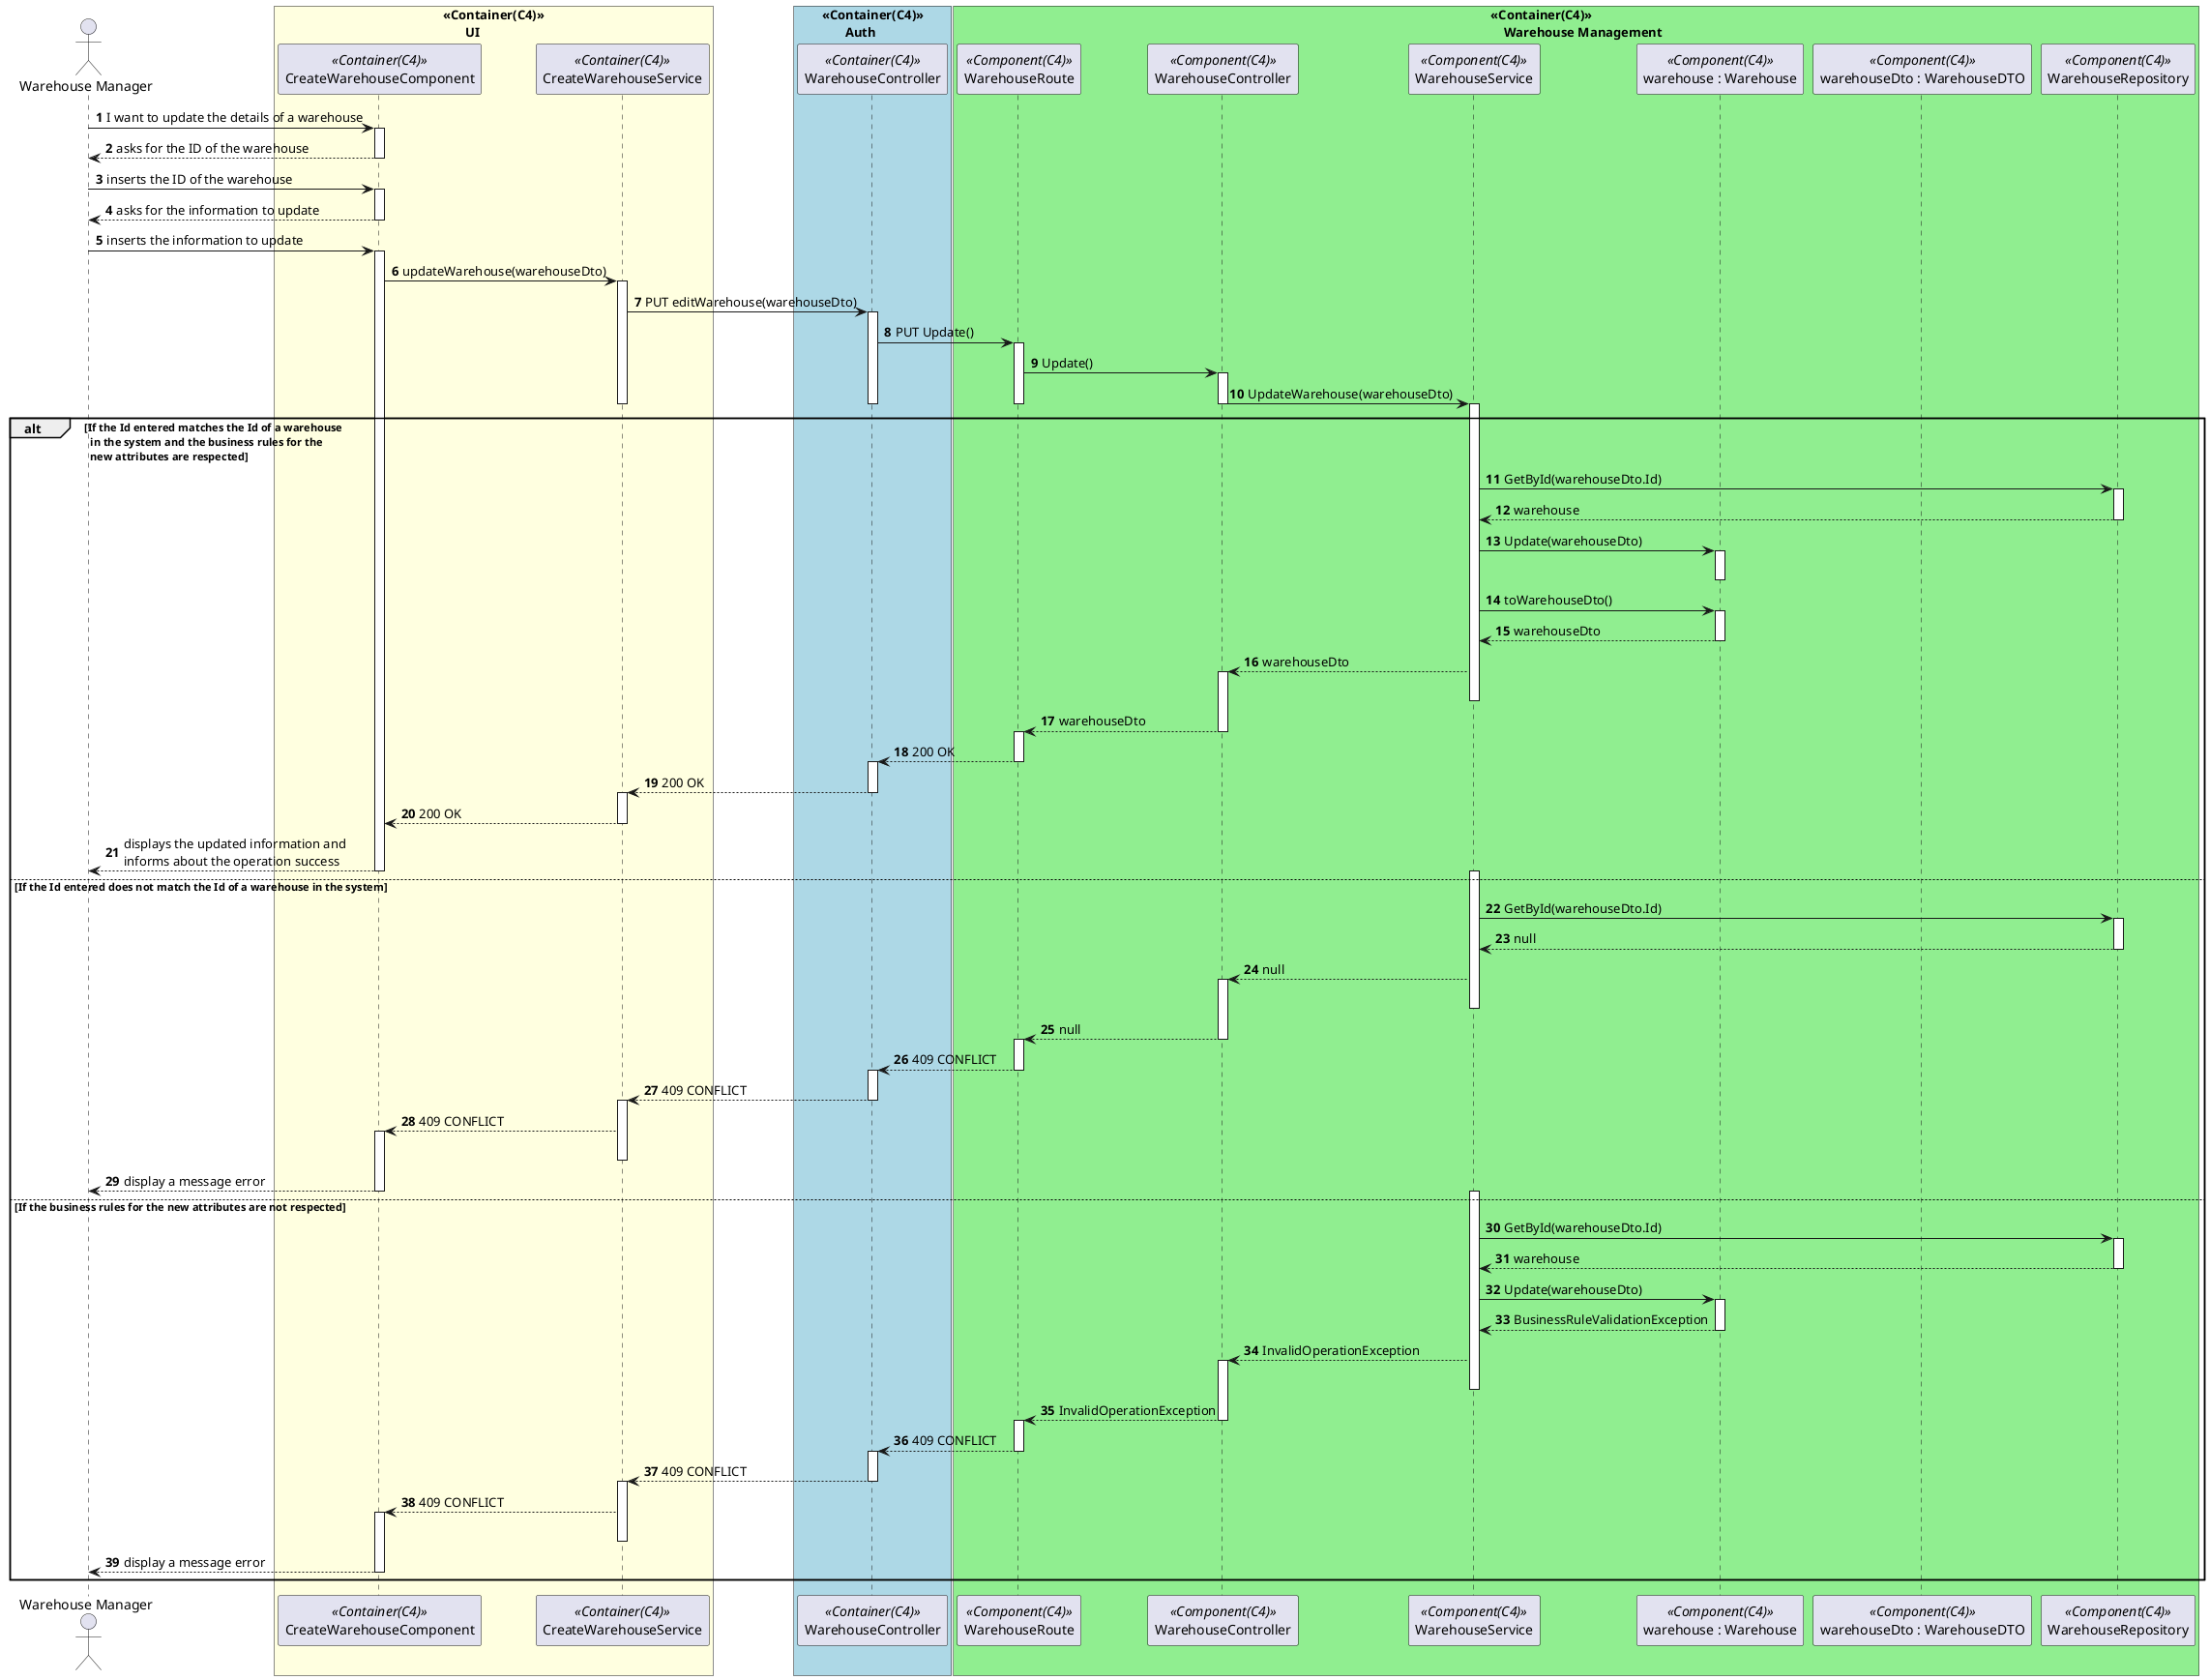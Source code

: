 @startuml 
autonumber

actor "Warehouse Manager" as admin
box "<<Container(C4)>>\n       UI" #LightYellow
participant CreateWarehouseComponent as uiComponent <<Container(C4)>>
participant CreateWarehouseService as uiService <<Container(C4)>>
box "<<Container(C4)>>\n       Auth" #LightBlue
participant WarehouseController as authController <<Container(C4)>>
box "<<Container(C4)>>\n    Warehouse Management" #LightGreen
participant WarehouseRoute as  WM <<Component(C4)>>
participant WarehouseController as  CTL <<Component(C4)>>
participant WarehouseService as  SV <<Component(C4)>>
participant "warehouse : Warehouse" as  W <<Component(C4)>>
participant "warehouseDto : WarehouseDTO" as  DTO <<Component(C4)>>
participant WarehouseRepository as  WR <<Component(C4)>>
end box

end box

admin -> uiComponent: I want to update the details of a warehouse
activate uiComponent

uiComponent --> admin: asks for the ID of the warehouse
deactivate uiComponent

admin -> uiComponent: inserts the ID of the warehouse
activate uiComponent

uiComponent --> admin: asks for the information to update
deactivate uiComponent

admin -> uiComponent: inserts the information to update
activate uiComponent

uiComponent -> uiService : updateWarehouse(warehouseDto)
activate uiService
uiService -> authController : PUT editWarehouse(warehouseDto)
activate authController
authController -> WM : PUT Update()
activate WM 
WM -> CTL : Update()
activate CTL
CTL -> SV : UpdateWarehouse(warehouseDto)
deactivate CTL
deactivate WM
deactivate authController
deactivate uiService
alt If the Id entered matches the Id of a warehouse\n  in the system and the business rules for the\n  new attributes are respected
activate SV
SV -> WR : GetById(warehouseDto.Id)

activate WR


WR --> SV : warehouse 
deactivate WR

SV -> W : Update(warehouseDto)
activate W

deactivate W

SV -> W : toWarehouseDto()
activate W

W --> SV : warehouseDto
deactivate W 
SV --> CTL : warehouseDto
activate CTL
deactivate SV

CTL --> WM : warehouseDto
deactivate CTL
activate WM



WM --> authController : 200 OK 
deactivate WM
activate authController
authController --> uiService : 200 OK 
deactivate authController
activate uiService
uiService --> uiComponent : 200 OK 
deactivate uiService


uiComponent --> admin: displays the updated information and \ninforms about the operation success
deactivate uiComponent

else If the Id entered does not match the Id of a warehouse in the system


activate SV

SV -> WR : GetById(warehouseDto.Id)
activate WR

WR --> SV : null 
deactivate WR


SV --> CTL : null
activate CTL

deactivate SV

CTL --> WM : null
deactivate CTL
activate WM
WM --> authController : 409 CONFLICT 
deactivate WM
activate authController
authController --> uiService : 409 CONFLICT 
deactivate authController
activate uiService
uiService --> uiComponent : 409 CONFLICT 
activate uiComponent
deactivate uiService

deactivate WM


uiComponent --> admin : display a message error
deactivate uiComponent

else  If the business rules for the new attributes are not respected

activate SV

SV -> WR : GetById(warehouseDto.Id)
activate WR

WR --> SV : warehouse 
deactivate WR

SV -> W : Update(warehouseDto)
activate W

W --> SV : BusinessRuleValidationException
deactivate W 
SV --> CTL : InvalidOperationException

activate CTL
deactivate SV

CTL --> WM : InvalidOperationException
deactivate CTL 
activate WM
WM --> authController : 409 CONFLICT 
deactivate WM
activate authController
authController --> uiService : 409 CONFLICT 
deactivate authController
activate uiService
uiService --> uiComponent : 409 CONFLICT 
activate uiComponent
deactivate uiService
uiComponent --> admin : display a message error
deactivate uiComponent
end 


deactivate uiComponent
deactivate admin

@enduml

